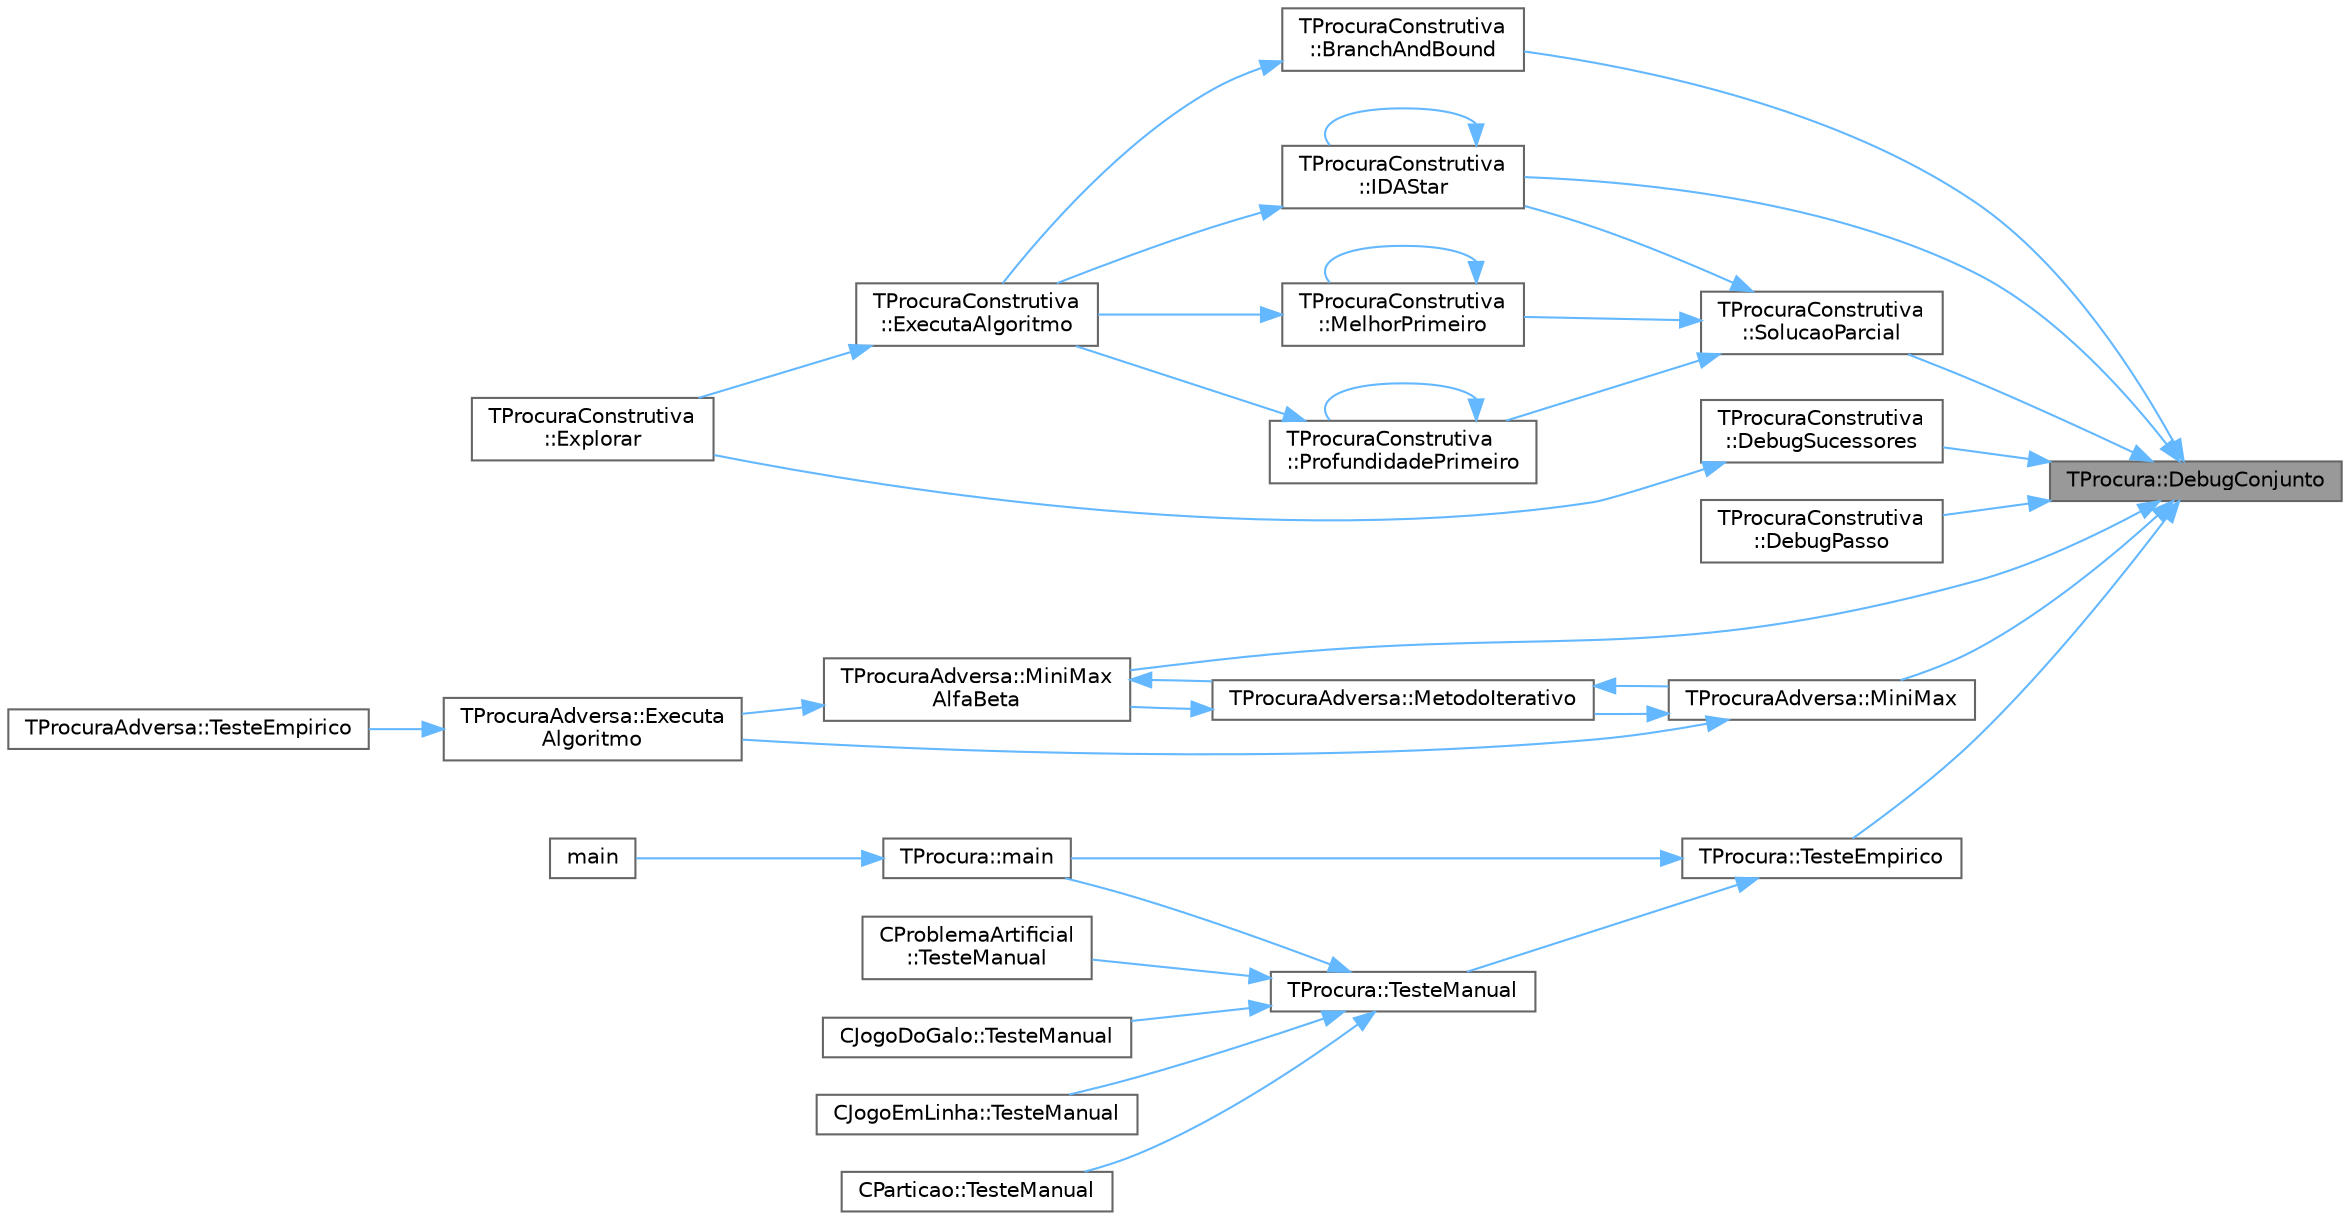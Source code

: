 digraph "TProcura::DebugConjunto"
{
 // LATEX_PDF_SIZE
  bgcolor="transparent";
  edge [fontname=Helvetica,fontsize=10,labelfontname=Helvetica,labelfontsize=10];
  node [fontname=Helvetica,fontsize=10,shape=box,height=0.2,width=0.4];
  rankdir="RL";
  Node1 [id="Node000001",label="TProcura::DebugConjunto",height=0.2,width=0.4,color="gray40", fillcolor="grey60", style="filled", fontcolor="black",tooltip=" "];
  Node1 -> Node2 [id="edge1_Node000001_Node000002",dir="back",color="steelblue1",style="solid",tooltip=" "];
  Node2 [id="Node000002",label="TProcuraConstrutiva\l::BranchAndBound",height=0.2,width=0.4,color="grey40", fillcolor="white", style="filled",URL="$group__ProcurasInformadas.html#gafe804dbf6cabda9e627500c2d4f8aafd",tooltip="Executa o algoritmo Branch-and-Bound, um algoritmo informado."];
  Node2 -> Node3 [id="edge2_Node000002_Node000003",dir="back",color="steelblue1",style="solid",tooltip=" "];
  Node3 [id="Node000003",label="TProcuraConstrutiva\l::ExecutaAlgoritmo",height=0.2,width=0.4,color="grey40", fillcolor="white", style="filled",URL="$group__RedefinicaoOpcional.html#gae52871eb18c8ae656a2174acf43b3bb3",tooltip="Executa o algoritmo com os parametros atuais."];
  Node3 -> Node4 [id="edge3_Node000003_Node000004",dir="back",color="steelblue1",style="solid",tooltip=" "];
  Node4 [id="Node000004",label="TProcuraConstrutiva\l::Explorar",height=0.2,width=0.4,color="grey40", fillcolor="white", style="filled",URL="$classTProcuraConstrutiva.html#a9d8202d80510018d01a9807f3852b59f",tooltip="definir para explorar manualmente os dados (não definido em TProcura, apenas em TProcuraConstrutiva)"];
  Node1 -> Node5 [id="edge4_Node000001_Node000005",dir="back",color="steelblue1",style="solid",tooltip=" "];
  Node5 [id="Node000005",label="TProcuraConstrutiva\l::DebugPasso",height=0.2,width=0.4,color="grey40", fillcolor="white", style="filled",URL="$classTProcuraConstrutiva.html#a98942aff0e42564edd12cb6f09b9e57b",tooltip=" "];
  Node1 -> Node6 [id="edge5_Node000001_Node000006",dir="back",color="steelblue1",style="solid",tooltip=" "];
  Node6 [id="Node000006",label="TProcuraConstrutiva\l::DebugSucessores",height=0.2,width=0.4,color="grey40", fillcolor="white", style="filled",URL="$classTProcuraConstrutiva.html#a08aa14ddc895426b2ce3df4d763cbbd7",tooltip=" "];
  Node6 -> Node4 [id="edge6_Node000006_Node000004",dir="back",color="steelblue1",style="solid",tooltip=" "];
  Node1 -> Node7 [id="edge7_Node000001_Node000007",dir="back",color="steelblue1",style="solid",tooltip=" "];
  Node7 [id="Node000007",label="TProcuraConstrutiva\l::IDAStar",height=0.2,width=0.4,color="grey40", fillcolor="white", style="filled",URL="$group__ProcurasInformadas.html#gae77f9608e7988052377d7025bee7c4e8",tooltip="Executa a procura IDA*, algoritmo informado."];
  Node7 -> Node3 [id="edge8_Node000007_Node000003",dir="back",color="steelblue1",style="solid",tooltip=" "];
  Node7 -> Node7 [id="edge9_Node000007_Node000007",dir="back",color="steelblue1",style="solid",tooltip=" "];
  Node1 -> Node8 [id="edge10_Node000001_Node000008",dir="back",color="steelblue1",style="solid",tooltip=" "];
  Node8 [id="Node000008",label="TProcuraAdversa::MiniMax",height=0.2,width=0.4,color="grey40", fillcolor="white", style="filled",URL="$classTProcuraAdversa.html#a4d8542bcb03f17da8aa3038384104f24",tooltip="retorna o valor do estado actual, apos procura de profundidade nivel"];
  Node8 -> Node9 [id="edge11_Node000008_Node000009",dir="back",color="steelblue1",style="solid",tooltip=" "];
  Node9 [id="Node000009",label="TProcuraAdversa::Executa\lAlgoritmo",height=0.2,width=0.4,color="grey40", fillcolor="white", style="filled",URL="$classTProcuraAdversa.html#aff6f48defaa10c14d160ac3990fd029b",tooltip="Executa o algoritmo com os parametros atuais."];
  Node9 -> Node10 [id="edge12_Node000009_Node000010",dir="back",color="steelblue1",style="solid",tooltip=" "];
  Node10 [id="Node000010",label="TProcuraAdversa::TesteEmpirico",height=0.2,width=0.4,color="grey40", fillcolor="white", style="filled",URL="$classTProcuraAdversa.html#abe15e86c2a11e584764a2b80ddab10cb",tooltip="Executa testes empíricos, em todas as configurações guardadas, nas instâncias selecionadas."];
  Node8 -> Node11 [id="edge13_Node000008_Node000011",dir="back",color="steelblue1",style="solid",tooltip=" "];
  Node11 [id="Node000011",label="TProcuraAdversa::MetodoIterativo",height=0.2,width=0.4,color="grey40", fillcolor="white", style="filled",URL="$classTProcuraAdversa.html#a7c4153974c32753901326271fee90197",tooltip="iteração, aumentando o nível progressivamente"];
  Node11 -> Node8 [id="edge14_Node000011_Node000008",dir="back",color="steelblue1",style="solid",tooltip=" "];
  Node11 -> Node12 [id="edge15_Node000011_Node000012",dir="back",color="steelblue1",style="solid",tooltip=" "];
  Node12 [id="Node000012",label="TProcuraAdversa::MiniMax\lAlfaBeta",height=0.2,width=0.4,color="grey40", fillcolor="white", style="filled",URL="$classTProcuraAdversa.html#adb3f857b1c8b3ee26682e335dc6ed601",tooltip="retorna o valor do estado actual, apos procura de profundidade nivel. Idêntico a MiniMax"];
  Node12 -> Node9 [id="edge16_Node000012_Node000009",dir="back",color="steelblue1",style="solid",tooltip=" "];
  Node12 -> Node11 [id="edge17_Node000012_Node000011",dir="back",color="steelblue1",style="solid",tooltip=" "];
  Node1 -> Node12 [id="edge18_Node000001_Node000012",dir="back",color="steelblue1",style="solid",tooltip=" "];
  Node1 -> Node13 [id="edge19_Node000001_Node000013",dir="back",color="steelblue1",style="solid",tooltip=" "];
  Node13 [id="Node000013",label="TProcuraConstrutiva\l::SolucaoParcial",height=0.2,width=0.4,color="grey40", fillcolor="white", style="filled",URL="$classTProcuraConstrutiva.html#a5be7bb118ed235c075dad8176e543f68",tooltip=" "];
  Node13 -> Node7 [id="edge20_Node000013_Node000007",dir="back",color="steelblue1",style="solid",tooltip=" "];
  Node13 -> Node14 [id="edge21_Node000013_Node000014",dir="back",color="steelblue1",style="solid",tooltip=" "];
  Node14 [id="Node000014",label="TProcuraConstrutiva\l::MelhorPrimeiro",height=0.2,width=0.4,color="grey40", fillcolor="white", style="filled",URL="$group__ProcurasInformadas.html#gaebb84182343041bc276e4ceceb4b13aa",tooltip="Executa a procura melhor primeiro, algoritmo informado."];
  Node14 -> Node3 [id="edge22_Node000014_Node000003",dir="back",color="steelblue1",style="solid",tooltip=" "];
  Node14 -> Node14 [id="edge23_Node000014_Node000014",dir="back",color="steelblue1",style="solid",tooltip=" "];
  Node13 -> Node15 [id="edge24_Node000013_Node000015",dir="back",color="steelblue1",style="solid",tooltip=" "];
  Node15 [id="Node000015",label="TProcuraConstrutiva\l::ProfundidadePrimeiro",height=0.2,width=0.4,color="grey40", fillcolor="white", style="filled",URL="$group__ProcurasCegas.html#gaf00d9776f6b25d56138efb6725b86228",tooltip="Executa a procura em profundidade primeiro, algoritmo cego."];
  Node15 -> Node3 [id="edge25_Node000015_Node000003",dir="back",color="steelblue1",style="solid",tooltip=" "];
  Node15 -> Node15 [id="edge26_Node000015_Node000015",dir="back",color="steelblue1",style="solid",tooltip=" "];
  Node1 -> Node16 [id="edge27_Node000001_Node000016",dir="back",color="steelblue1",style="solid",tooltip=" "];
  Node16 [id="Node000016",label="TProcura::TesteEmpirico",height=0.2,width=0.4,color="grey40", fillcolor="white", style="filled",URL="$classTProcura.html#ae98922e2f7f8bb6e487af0a1e4f84336",tooltip="Executa testes empíricos, em todas as configurações guardadas, nas instâncias selecionadas."];
  Node16 -> Node17 [id="edge28_Node000016_Node000017",dir="back",color="steelblue1",style="solid",tooltip=" "];
  Node17 [id="Node000017",label="TProcura::main",height=0.2,width=0.4,color="grey40", fillcolor="white", style="filled",URL="$classTProcura.html#aad1499e49cf6757569aeabd9c3fb2a8c",tooltip="Inicializa a interação com o utilizador."];
  Node17 -> Node18 [id="edge29_Node000017_Node000018",dir="back",color="steelblue1",style="solid",tooltip=" "];
  Node18 [id="Node000018",label="main",height=0.2,width=0.4,color="grey40", fillcolor="white", style="filled",URL="$Adversa_2Teste_2teste_8cpp.html#a0ddf1224851353fc92bfbff6f499fa97",tooltip=" "];
  Node16 -> Node19 [id="edge30_Node000016_Node000019",dir="back",color="steelblue1",style="solid",tooltip=" "];
  Node19 [id="Node000019",label="TProcura::TesteManual",height=0.2,width=0.4,color="grey40", fillcolor="white", style="filled",URL="$classTProcura.html#a5fdf4e8f76e59eb83fbc274fa61e34af",tooltip="Inicializa a interação com o utilizador."];
  Node19 -> Node17 [id="edge31_Node000019_Node000017",dir="back",color="steelblue1",style="solid",tooltip=" "];
  Node19 -> Node20 [id="edge32_Node000019_Node000020",dir="back",color="steelblue1",style="solid",tooltip=" "];
  Node20 [id="Node000020",label="CJogoDoGalo::TesteManual",height=0.2,width=0.4,color="grey40", fillcolor="white", style="filled",URL="$classCJogoDoGalo.html#a113984a3801a93ebce61e0a700a413ab",tooltip="Inicializa a interação com o utilizador."];
  Node19 -> Node21 [id="edge33_Node000019_Node000021",dir="back",color="steelblue1",style="solid",tooltip=" "];
  Node21 [id="Node000021",label="CJogoEmLinha::TesteManual",height=0.2,width=0.4,color="grey40", fillcolor="white", style="filled",URL="$classCJogoEmLinha.html#ad289e94136b44c9e3e942acf64ff0449",tooltip="Inicializa a interação com o utilizador."];
  Node19 -> Node22 [id="edge34_Node000019_Node000022",dir="back",color="steelblue1",style="solid",tooltip=" "];
  Node22 [id="Node000022",label="CParticao::TesteManual",height=0.2,width=0.4,color="grey40", fillcolor="white", style="filled",URL="$classCParticao.html#aa4d328b9944991f3fc52ce0726111865",tooltip="Inicializa a interação com o utilizador."];
  Node19 -> Node23 [id="edge35_Node000019_Node000023",dir="back",color="steelblue1",style="solid",tooltip=" "];
  Node23 [id="Node000023",label="CProblemaArtificial\l::TesteManual",height=0.2,width=0.4,color="grey40", fillcolor="white", style="filled",URL="$classCProblemaArtificial.html#abaad629eb538177261df40e1e27e92ed",tooltip="Inicializa a interação com o utilizador."];
}
